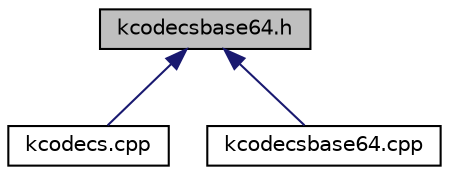 digraph "kcodecsbase64.h"
{
  edge [fontname="Helvetica",fontsize="10",labelfontname="Helvetica",labelfontsize="10"];
  node [fontname="Helvetica",fontsize="10",shape=record];
  Node4 [label="kcodecsbase64.h",height=0.2,width=0.4,color="black", fillcolor="grey75", style="filled", fontcolor="black"];
  Node4 -> Node5 [dir="back",color="midnightblue",fontsize="10",style="solid",fontname="Helvetica"];
  Node5 [label="kcodecs.cpp",height=0.2,width=0.4,color="black", fillcolor="white", style="filled",URL="$kcodecs_8cpp_source.html"];
  Node4 -> Node6 [dir="back",color="midnightblue",fontsize="10",style="solid",fontname="Helvetica"];
  Node6 [label="kcodecsbase64.cpp",height=0.2,width=0.4,color="black", fillcolor="white", style="filled",URL="$kcodecsbase64_8cpp.html",tooltip="This file is part of the API for handling MIME data and defines the Base64 and RFC2047B Codec classes..."];
}
